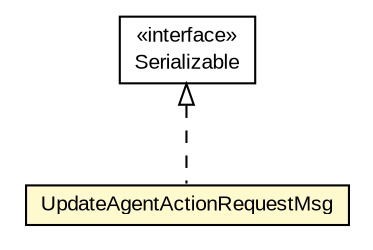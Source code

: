 #!/usr/local/bin/dot
#
# Class diagram 
# Generated by UMLGraph version R5_6-24-gf6e263 (http://www.umlgraph.org/)
#

digraph G {
	edge [fontname="arial",fontsize=10,labelfontname="arial",labelfontsize=10];
	node [fontname="arial",fontsize=10,shape=plaintext];
	nodesep=0.25;
	ranksep=0.5;
	// org.miloss.fgsms.services.interfaces.policyconfiguration.UpdateAgentActionRequestMsg
	c1272210 [label=<<table title="org.miloss.fgsms.services.interfaces.policyconfiguration.UpdateAgentActionRequestMsg" border="0" cellborder="1" cellspacing="0" cellpadding="2" port="p" bgcolor="lemonChiffon" href="./UpdateAgentActionRequestMsg.html">
		<tr><td><table border="0" cellspacing="0" cellpadding="1">
<tr><td align="center" balign="center"> UpdateAgentActionRequestMsg </td></tr>
		</table></td></tr>
		</table>>, URL="./UpdateAgentActionRequestMsg.html", fontname="arial", fontcolor="black", fontsize=10.0];
	//org.miloss.fgsms.services.interfaces.policyconfiguration.UpdateAgentActionRequestMsg implements java.io.Serializable
	c1272956:p -> c1272210:p [dir=back,arrowtail=empty,style=dashed];
	// java.io.Serializable
	c1272956 [label=<<table title="java.io.Serializable" border="0" cellborder="1" cellspacing="0" cellpadding="2" port="p" href="http://java.sun.com/j2se/1.4.2/docs/api/java/io/Serializable.html">
		<tr><td><table border="0" cellspacing="0" cellpadding="1">
<tr><td align="center" balign="center"> &#171;interface&#187; </td></tr>
<tr><td align="center" balign="center"> Serializable </td></tr>
		</table></td></tr>
		</table>>, URL="http://java.sun.com/j2se/1.4.2/docs/api/java/io/Serializable.html", fontname="arial", fontcolor="black", fontsize=10.0];
}

